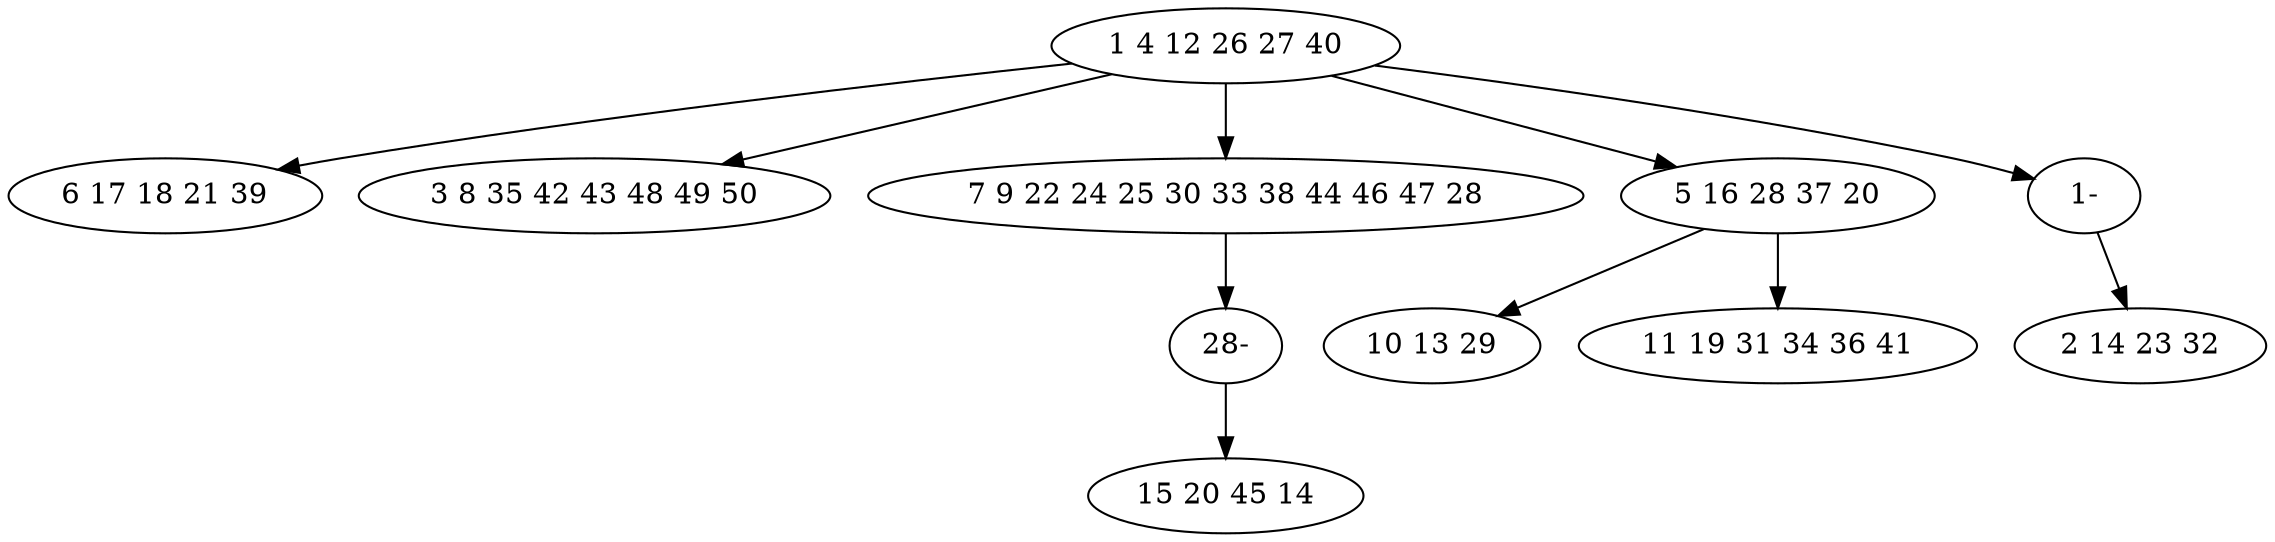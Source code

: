 digraph true_tree {
	"0" -> "1"
	"0" -> "2"
	"0" -> "3"
	"0" -> "4"
	"0" -> "10"
	"4" -> "6"
	"4" -> "7"
	"3" -> "9"
	"9" -> "8"
	"10" -> "5"
	"0" [label="1 4 12 26 27 40"];
	"1" [label="6 17 18 21 39"];
	"2" [label="3 8 35 42 43 48 49 50"];
	"3" [label="7 9 22 24 25 30 33 38 44 46 47 28"];
	"4" [label="5 16 28 37 20"];
	"5" [label="2 14 23 32"];
	"6" [label="10 13 29"];
	"7" [label="11 19 31 34 36 41"];
	"8" [label="15 20 45 14"];
	"9" [label="28-"];
	"10" [label="1-"];
}
